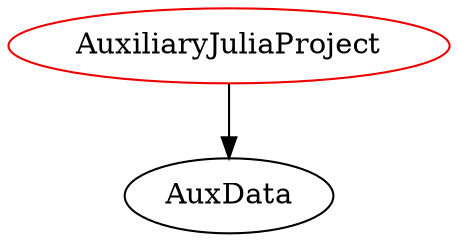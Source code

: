 digraph auxiliaryjuliaproject{
AuxiliaryJuliaProject	[shape=oval, color=red2, label="AuxiliaryJuliaProject"];
AuxiliaryJuliaProject -> AuxData;
}
